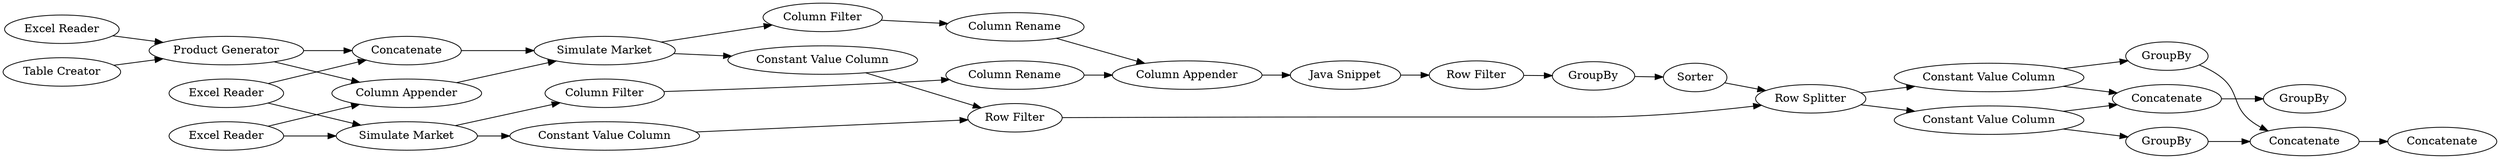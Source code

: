 digraph {
	13 -> 15
	20 -> 21
	38 -> 4
	37 -> 8
	37 -> 4
	38 -> 36
	12 -> 14
	8 -> 9
	36 -> 9
	21 -> 25
	9 -> 13
	6 -> 8
	6 -> 36
	21 -> 24
	18 -> 19
	4 -> 12
	26 -> 27
	17 -> 18
	24 -> 33
	25 -> 26
	14 -> 35
	27 -> 30
	33 -> 34
	24 -> 23
	9 -> 29
	35 -> 17
	4 -> 28
	23 -> 27
	29 -> 22
	25 -> 33
	19 -> 20
	39 -> 6
	5 -> 6
	15 -> 35
	22 -> 21
	28 -> 22
	27 [label=Concatenate]
	9 [label="Simulate Market"]
	21 [label="Row Splitter"]
	26 [label=GroupBy]
	18 [label="Row Filter"]
	8 [label=Concatenate]
	17 [label="Java Snippet"]
	19 [label=GroupBy]
	24 [label="Constant Value Column"]
	6 [label="Product Generator"]
	15 [label="Column Rename"]
	25 [label="Constant Value Column"]
	12 [label="Column Filter"]
	22 [label="Row Filter"]
	28 [label="Constant Value Column"]
	23 [label=GroupBy]
	4 [label="Simulate Market"]
	14 [label="Column Rename"]
	38 [label="Excel Reader"]
	5 [label="Table Creator"]
	13 [label="Column Filter"]
	35 [label="Column Appender"]
	20 [label=Sorter]
	34 [label=GroupBy]
	29 [label="Constant Value Column"]
	36 [label="Column Appender"]
	39 [label="Excel Reader"]
	33 [label=Concatenate]
	30 [label=Concatenate]
	37 [label="Excel Reader"]
	rankdir=LR
}
